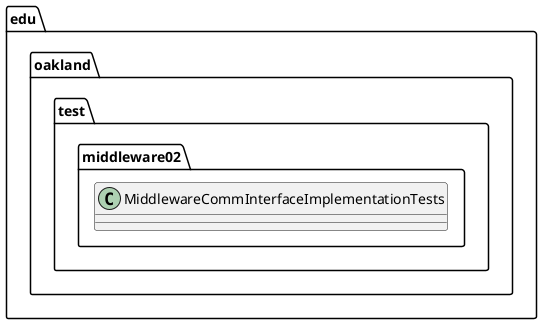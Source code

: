 @startuml MiddlewareCommInterfaceImplementationTests

package edu.oakland.test.middleware02 {
    class MiddlewareCommInterfaceImplementationTests {

    }
}

@enduml